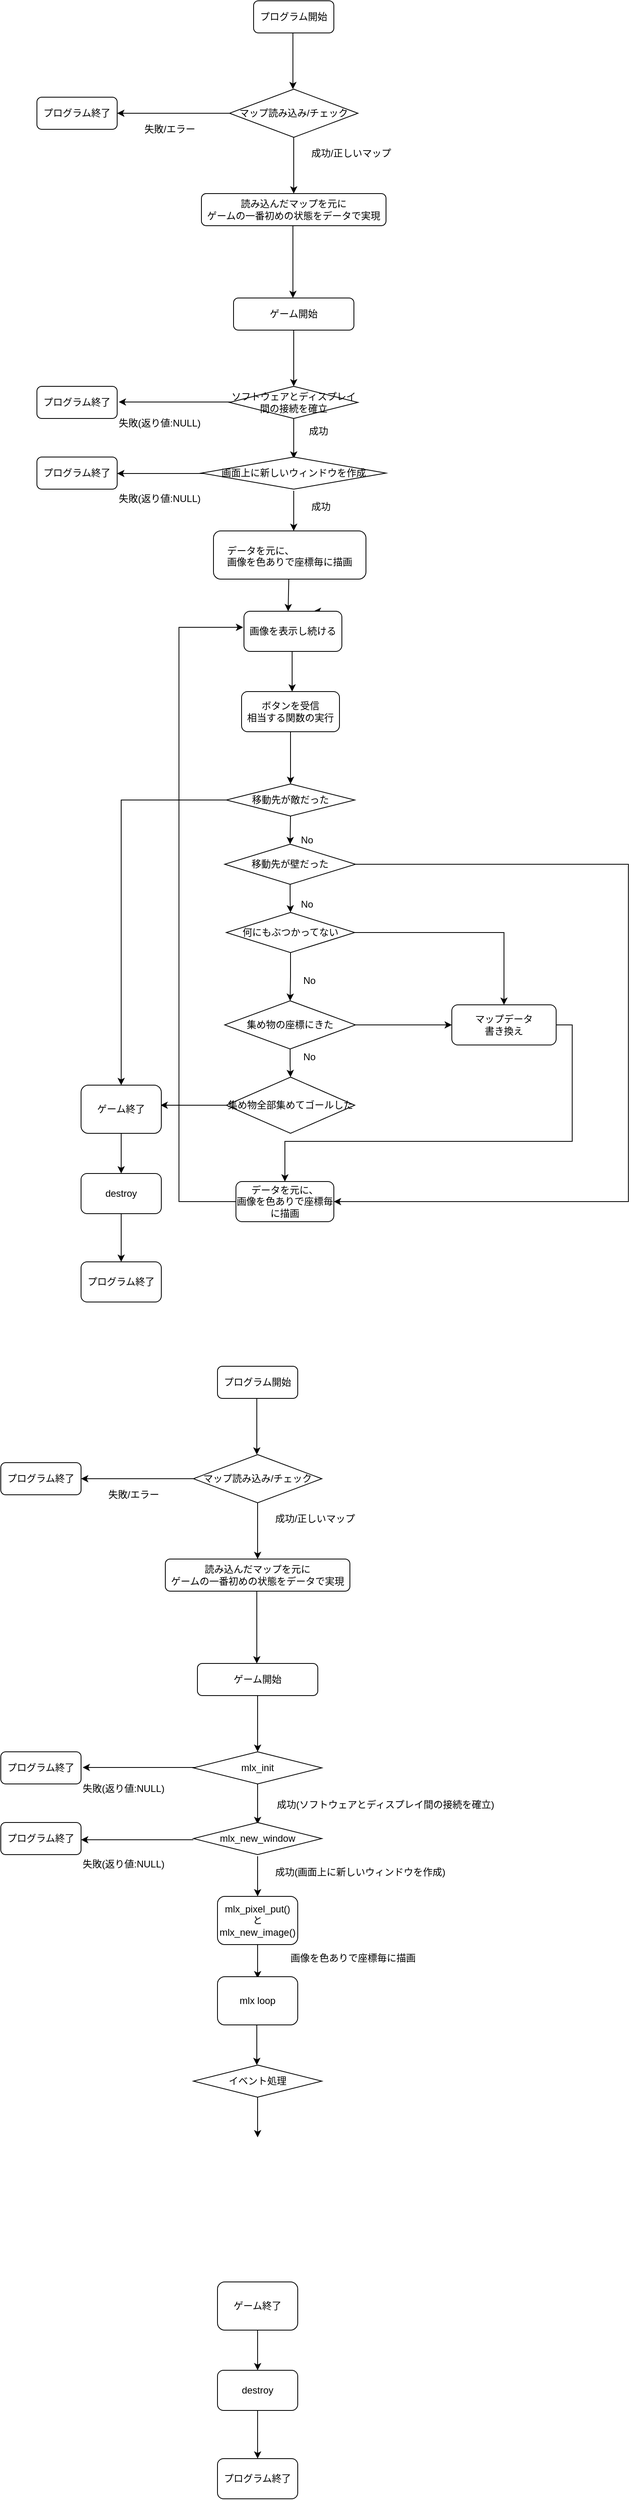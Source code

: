 <mxfile version="12.2.4" pages="1"><diagram id="u8pGbj2fn2ylAdxcIhY6" name="Page-1"><mxGraphModel dx="1166" dy="2993" grid="1" gridSize="10" guides="1" tooltips="1" connect="1" arrows="1" fold="1" page="1" pageScale="1" pageWidth="827" pageHeight="1169" math="0" shadow="0"><root><mxCell id="0"/><mxCell id="1" parent="0"/><mxCell id="3" value="プログラム開始" style="rounded=1;whiteSpace=wrap;html=1;" parent="1" vertex="1"><mxGeometry x="288" y="-180" width="100" height="40" as="geometry"/></mxCell><mxCell id="4" value="プログラム終了" style="rounded=1;whiteSpace=wrap;html=1;" parent="1" vertex="1"><mxGeometry x="288" y="1180" width="100" height="50" as="geometry"/></mxCell><mxCell id="6" value="mlx_init" style="rhombus;whiteSpace=wrap;html=1;" parent="1" vertex="1"><mxGeometry x="258" y="300" width="160" height="40" as="geometry"/></mxCell><mxCell id="7" value="" style="endArrow=classic;html=1;entryX=0.5;entryY=0;entryDx=0;entryDy=0;exitX=0.5;exitY=1;exitDx=0;exitDy=0;" parent="1" source="31" target="6" edge="1"><mxGeometry width="50" height="50" relative="1" as="geometry"><mxPoint x="338" y="250" as="sourcePoint"/><mxPoint x="388" y="70" as="targetPoint"/></mxGeometry></mxCell><mxCell id="9" value="成功(ソフトウェアとディスプレイ間の接続を確立)" style="text;html=1;resizable=0;points=[];autosize=1;align=left;verticalAlign=top;spacingTop=-4;" parent="1" vertex="1"><mxGeometry x="360" y="356" width="290" height="20" as="geometry"/></mxCell><mxCell id="11" value="失敗/エラー" style="text;html=1;resizable=0;points=[];autosize=1;align=left;verticalAlign=top;spacingTop=-4;" parent="1" vertex="1"><mxGeometry x="150" y="-30" width="80" height="20" as="geometry"/></mxCell><mxCell id="15" value="マップ読み込み/チェック" style="rhombus;whiteSpace=wrap;html=1;" parent="1" vertex="1"><mxGeometry x="258" y="-70" width="160" height="60" as="geometry"/></mxCell><mxCell id="16" value="" style="endArrow=classic;html=1;entryX=0.5;entryY=0;entryDx=0;entryDy=0;exitX=0.5;exitY=1;exitDx=0;exitDy=0;" parent="1" edge="1"><mxGeometry width="50" height="50" relative="1" as="geometry"><mxPoint x="338" y="-10" as="sourcePoint"/><mxPoint x="338" y="60" as="targetPoint"/></mxGeometry></mxCell><mxCell id="19" value="" style="endArrow=classic;html=1;entryX=0.5;entryY=0;entryDx=0;entryDy=0;exitX=0.5;exitY=1;exitDx=0;exitDy=0;" parent="1" edge="1"><mxGeometry width="50" height="50" relative="1" as="geometry"><mxPoint x="337" y="-140" as="sourcePoint"/><mxPoint x="337" y="-70" as="targetPoint"/></mxGeometry></mxCell><mxCell id="20" value="" style="endArrow=classic;html=1;exitX=0;exitY=0.5;exitDx=0;exitDy=0;" parent="1" source="15" edge="1"><mxGeometry width="50" height="50" relative="1" as="geometry"><mxPoint x="228" y="40" as="sourcePoint"/><mxPoint x="118" y="-40" as="targetPoint"/><Array as="points"><mxPoint x="168" y="-40"/></Array></mxGeometry></mxCell><mxCell id="21" value="プログラム終了" style="rounded=1;whiteSpace=wrap;html=1;" parent="1" vertex="1"><mxGeometry x="18" y="-60" width="100" height="40" as="geometry"/></mxCell><mxCell id="25" style="edgeStyle=orthogonalEdgeStyle;rounded=0;orthogonalLoop=1;jettySize=auto;html=1;entryX=0.5;entryY=0;entryDx=0;entryDy=0;" parent="1" edge="1"><mxGeometry relative="1" as="geometry"><mxPoint x="337" y="110" as="sourcePoint"/><mxPoint x="337" y="190" as="targetPoint"/><Array as="points"><mxPoint x="337" y="100"/><mxPoint x="337" y="100"/></Array></mxGeometry></mxCell><mxCell id="23" value="失敗(返り値:NULL)" style="text;html=1;resizable=0;points=[];autosize=1;align=left;verticalAlign=top;spacingTop=-4;" parent="1" vertex="1"><mxGeometry x="118" y="336" width="120" height="20" as="geometry"/></mxCell><mxCell id="24" value="成功/正しいマップ" style="text;html=1;resizable=0;points=[];autosize=1;align=left;verticalAlign=top;spacingTop=-4;" parent="1" vertex="1"><mxGeometry x="358" width="110" height="20" as="geometry"/></mxCell><mxCell id="26" value="" style="endArrow=classic;html=1;exitX=0;exitY=0.5;exitDx=0;exitDy=0;" parent="1" edge="1"><mxGeometry width="50" height="50" relative="1" as="geometry"><mxPoint x="260" y="319.5" as="sourcePoint"/><mxPoint x="120" y="319.5" as="targetPoint"/><Array as="points"><mxPoint x="170" y="319.5"/></Array></mxGeometry></mxCell><mxCell id="27" value="プログラム終了" style="rounded=1;whiteSpace=wrap;html=1;" parent="1" vertex="1"><mxGeometry x="18" y="300" width="100" height="40" as="geometry"/></mxCell><mxCell id="28" value="" style="endArrow=classic;html=1;entryX=0.5;entryY=0;entryDx=0;entryDy=0;exitX=0.5;exitY=1;exitDx=0;exitDy=0;" parent="1" edge="1"><mxGeometry width="50" height="50" relative="1" as="geometry"><mxPoint x="338" y="340" as="sourcePoint"/><mxPoint x="338" y="390" as="targetPoint"/></mxGeometry></mxCell><mxCell id="30" value="&lt;span style=&quot;white-space: normal&quot;&gt;読み込んだマップを元に&lt;/span&gt;&lt;br style=&quot;white-space: normal&quot;&gt;&lt;span style=&quot;white-space: normal&quot;&gt;ゲームの一番初めの状態をデータで実現&lt;/span&gt;" style="rounded=1;whiteSpace=wrap;html=1;" parent="1" vertex="1"><mxGeometry x="223" y="60" width="230" height="40" as="geometry"/></mxCell><mxCell id="31" value="ゲーム開始" style="rounded=1;whiteSpace=wrap;html=1;" parent="1" vertex="1"><mxGeometry x="263" y="190" width="150" height="40" as="geometry"/></mxCell><mxCell id="34" style="edgeStyle=orthogonalEdgeStyle;rounded=0;orthogonalLoop=1;jettySize=auto;html=1;entryX=0.5;entryY=0;entryDx=0;entryDy=0;" parent="1" source="32" target="33" edge="1"><mxGeometry relative="1" as="geometry"/></mxCell><mxCell id="32" value="ゲーム終了" style="rounded=1;whiteSpace=wrap;html=1;" parent="1" vertex="1"><mxGeometry x="288" y="960" width="100" height="60" as="geometry"/></mxCell><mxCell id="35" style="edgeStyle=orthogonalEdgeStyle;rounded=0;orthogonalLoop=1;jettySize=auto;html=1;entryX=0.5;entryY=0;entryDx=0;entryDy=0;" parent="1" source="33" target="4" edge="1"><mxGeometry relative="1" as="geometry"/></mxCell><mxCell id="33" value="destroy" style="rounded=1;whiteSpace=wrap;html=1;" parent="1" vertex="1"><mxGeometry x="288" y="1070" width="100" height="50" as="geometry"/></mxCell><mxCell id="55" style="edgeStyle=orthogonalEdgeStyle;rounded=0;orthogonalLoop=1;jettySize=auto;html=1;exitX=0.5;exitY=1;exitDx=0;exitDy=0;" parent="1" source="36" edge="1"><mxGeometry relative="1" as="geometry"><mxPoint x="338" y="780" as="targetPoint"/></mxGeometry></mxCell><mxCell id="36" value="イベント処理" style="rhombus;whiteSpace=wrap;html=1;" parent="1" vertex="1"><mxGeometry x="258" y="690" width="160" height="40" as="geometry"/></mxCell><mxCell id="37" value="" style="endArrow=classic;html=1;entryX=0.5;entryY=0;entryDx=0;entryDy=0;exitX=0.5;exitY=1;exitDx=0;exitDy=0;" parent="1" edge="1"><mxGeometry width="50" height="50" relative="1" as="geometry"><mxPoint x="338" y="430" as="sourcePoint"/><mxPoint x="338" y="480" as="targetPoint"/></mxGeometry></mxCell><mxCell id="38" value="成功(画面上に新しいウィンドウを作成)" style="text;html=1;resizable=0;points=[];autosize=1;align=left;verticalAlign=top;spacingTop=-4;" parent="1" vertex="1"><mxGeometry x="358" y="440" width="230" height="20" as="geometry"/></mxCell><mxCell id="39" value="失敗(返り値:NULL)" style="text;html=1;resizable=0;points=[];autosize=1;align=left;verticalAlign=top;spacingTop=-4;" parent="1" vertex="1"><mxGeometry x="118" y="430" width="120" height="20" as="geometry"/></mxCell><mxCell id="40" value="プログラム終了" style="rounded=1;whiteSpace=wrap;html=1;" parent="1" vertex="1"><mxGeometry x="18" y="388" width="100" height="40" as="geometry"/></mxCell><mxCell id="41" value="" style="endArrow=classic;html=1;exitX=0;exitY=0.5;exitDx=0;exitDy=0;" parent="1" edge="1"><mxGeometry width="50" height="50" relative="1" as="geometry"><mxPoint x="258" y="409.5" as="sourcePoint"/><mxPoint x="118" y="409.5" as="targetPoint"/><Array as="points"><mxPoint x="168" y="409.5"/></Array></mxGeometry></mxCell><mxCell id="44" value="mlx_pixel_put()&lt;br&gt;と&lt;br&gt;mlx_new_image()" style="rounded=1;whiteSpace=wrap;html=1;" parent="1" vertex="1"><mxGeometry x="288" y="480" width="100" height="60" as="geometry"/></mxCell><mxCell id="48" value="画像を色ありで座標毎に描画" style="text;html=1;resizable=0;points=[];autosize=1;align=left;verticalAlign=top;spacingTop=-4;" parent="1" vertex="1"><mxGeometry x="377" y="547" width="170" height="20" as="geometry"/></mxCell><mxCell id="49" value="" style="endArrow=classic;html=1;entryX=0.5;entryY=0;entryDx=0;entryDy=0;exitX=0.5;exitY=1;exitDx=0;exitDy=0;" parent="1" source="44" edge="1"><mxGeometry width="50" height="50" relative="1" as="geometry"><mxPoint x="338" y="550" as="sourcePoint"/><mxPoint x="338" y="582" as="targetPoint"/></mxGeometry></mxCell><mxCell id="50" value="" style="endArrow=classic;html=1;entryX=0.5;entryY=0;entryDx=0;entryDy=0;exitX=0.5;exitY=1;exitDx=0;exitDy=0;" parent="1" edge="1"><mxGeometry width="50" height="50" relative="1" as="geometry"><mxPoint x="337" y="640" as="sourcePoint"/><mxPoint x="337" y="690" as="targetPoint"/></mxGeometry></mxCell><mxCell id="52" style="edgeStyle=orthogonalEdgeStyle;rounded=0;orthogonalLoop=1;jettySize=auto;html=1;exitX=0.75;exitY=0;exitDx=0;exitDy=0;" parent="1" source="51" edge="1"><mxGeometry relative="1" as="geometry"><mxPoint x="363" y="580" as="targetPoint"/></mxGeometry></mxCell><mxCell id="51" value="mlx loop" style="rounded=1;whiteSpace=wrap;html=1;" parent="1" vertex="1"><mxGeometry x="288" y="580" width="100" height="60" as="geometry"/></mxCell><mxCell id="54" value="mlx_new_window" style="rhombus;whiteSpace=wrap;html=1;" parent="1" vertex="1"><mxGeometry x="258" y="388" width="160" height="40" as="geometry"/></mxCell><mxCell id="56" value="プログラム開始" style="rounded=1;whiteSpace=wrap;html=1;" parent="1" vertex="1"><mxGeometry x="333" y="-1880" width="100" height="40" as="geometry"/></mxCell><mxCell id="58" value="&lt;span style=&quot;text-align: left&quot;&gt;ソフトウェアとディスプレイ間の接続を確立&lt;/span&gt;" style="rhombus;whiteSpace=wrap;html=1;" parent="1" vertex="1"><mxGeometry x="303" y="-1400" width="160" height="40" as="geometry"/></mxCell><mxCell id="59" value="" style="endArrow=classic;html=1;entryX=0.5;entryY=0;entryDx=0;entryDy=0;exitX=0.5;exitY=1;exitDx=0;exitDy=0;" parent="1" source="74" target="58" edge="1"><mxGeometry width="50" height="50" relative="1" as="geometry"><mxPoint x="383" y="-1450" as="sourcePoint"/><mxPoint x="433" y="-1630" as="targetPoint"/></mxGeometry></mxCell><mxCell id="60" value="成功" style="text;html=1;resizable=0;points=[];autosize=1;align=left;verticalAlign=top;spacingTop=-4;" parent="1" vertex="1"><mxGeometry x="400" y="-1354" width="40" height="20" as="geometry"/></mxCell><mxCell id="61" value="失敗/エラー" style="text;html=1;resizable=0;points=[];autosize=1;align=left;verticalAlign=top;spacingTop=-4;" parent="1" vertex="1"><mxGeometry x="195" y="-1730" width="80" height="20" as="geometry"/></mxCell><mxCell id="62" value="マップ読み込み/チェック" style="rhombus;whiteSpace=wrap;html=1;" parent="1" vertex="1"><mxGeometry x="303" y="-1770" width="160" height="60" as="geometry"/></mxCell><mxCell id="63" value="" style="endArrow=classic;html=1;entryX=0.5;entryY=0;entryDx=0;entryDy=0;exitX=0.5;exitY=1;exitDx=0;exitDy=0;" parent="1" edge="1"><mxGeometry width="50" height="50" relative="1" as="geometry"><mxPoint x="383" y="-1710" as="sourcePoint"/><mxPoint x="383" y="-1640" as="targetPoint"/></mxGeometry></mxCell><mxCell id="64" value="" style="endArrow=classic;html=1;entryX=0.5;entryY=0;entryDx=0;entryDy=0;exitX=0.5;exitY=1;exitDx=0;exitDy=0;" parent="1" edge="1"><mxGeometry width="50" height="50" relative="1" as="geometry"><mxPoint x="382" y="-1840" as="sourcePoint"/><mxPoint x="382" y="-1770" as="targetPoint"/></mxGeometry></mxCell><mxCell id="65" value="" style="endArrow=classic;html=1;exitX=0;exitY=0.5;exitDx=0;exitDy=0;" parent="1" source="62" edge="1"><mxGeometry width="50" height="50" relative="1" as="geometry"><mxPoint x="273" y="-1660" as="sourcePoint"/><mxPoint x="163" y="-1740" as="targetPoint"/><Array as="points"><mxPoint x="213" y="-1740"/></Array></mxGeometry></mxCell><mxCell id="66" value="プログラム終了" style="rounded=1;whiteSpace=wrap;html=1;" parent="1" vertex="1"><mxGeometry x="63" y="-1760" width="100" height="40" as="geometry"/></mxCell><mxCell id="67" style="edgeStyle=orthogonalEdgeStyle;rounded=0;orthogonalLoop=1;jettySize=auto;html=1;entryX=0.5;entryY=0;entryDx=0;entryDy=0;" parent="1" edge="1"><mxGeometry relative="1" as="geometry"><mxPoint x="382" y="-1590" as="sourcePoint"/><mxPoint x="382" y="-1510" as="targetPoint"/><Array as="points"><mxPoint x="382" y="-1600"/><mxPoint x="382" y="-1600"/></Array></mxGeometry></mxCell><mxCell id="68" value="失敗(返り値:NULL)" style="text;html=1;resizable=0;points=[];autosize=1;align=left;verticalAlign=top;spacingTop=-4;" parent="1" vertex="1"><mxGeometry x="163" y="-1364" width="120" height="20" as="geometry"/></mxCell><mxCell id="69" value="成功/正しいマップ" style="text;html=1;resizable=0;points=[];autosize=1;align=left;verticalAlign=top;spacingTop=-4;" parent="1" vertex="1"><mxGeometry x="403" y="-1700" width="110" height="20" as="geometry"/></mxCell><mxCell id="70" value="" style="endArrow=classic;html=1;exitX=0;exitY=0.5;exitDx=0;exitDy=0;" parent="1" edge="1"><mxGeometry width="50" height="50" relative="1" as="geometry"><mxPoint x="305" y="-1380.5" as="sourcePoint"/><mxPoint x="165" y="-1380.5" as="targetPoint"/><Array as="points"><mxPoint x="215" y="-1380.5"/></Array></mxGeometry></mxCell><mxCell id="71" value="プログラム終了" style="rounded=1;whiteSpace=wrap;html=1;" parent="1" vertex="1"><mxGeometry x="63" y="-1400" width="100" height="40" as="geometry"/></mxCell><mxCell id="72" value="" style="endArrow=classic;html=1;entryX=0.5;entryY=0;entryDx=0;entryDy=0;exitX=0.5;exitY=1;exitDx=0;exitDy=0;" parent="1" edge="1"><mxGeometry width="50" height="50" relative="1" as="geometry"><mxPoint x="383" y="-1360" as="sourcePoint"/><mxPoint x="383" y="-1310" as="targetPoint"/></mxGeometry></mxCell><mxCell id="73" value="&lt;span style=&quot;white-space: normal&quot;&gt;読み込んだマップを元に&lt;/span&gt;&lt;br style=&quot;white-space: normal&quot;&gt;&lt;span style=&quot;white-space: normal&quot;&gt;ゲームの一番初めの状態をデータで実現&lt;/span&gt;" style="rounded=1;whiteSpace=wrap;html=1;" parent="1" vertex="1"><mxGeometry x="268" y="-1640" width="230" height="40" as="geometry"/></mxCell><mxCell id="74" value="ゲーム開始" style="rounded=1;whiteSpace=wrap;html=1;" parent="1" vertex="1"><mxGeometry x="308" y="-1510" width="150" height="40" as="geometry"/></mxCell><mxCell id="81" value="" style="endArrow=classic;html=1;entryX=0.5;entryY=0;entryDx=0;entryDy=0;exitX=0.5;exitY=1;exitDx=0;exitDy=0;" parent="1" edge="1"><mxGeometry width="50" height="50" relative="1" as="geometry"><mxPoint x="383" y="-1270" as="sourcePoint"/><mxPoint x="383" y="-1220" as="targetPoint"/></mxGeometry></mxCell><mxCell id="82" value="成功" style="text;html=1;resizable=0;points=[];autosize=1;align=left;verticalAlign=top;spacingTop=-4;" parent="1" vertex="1"><mxGeometry x="403" y="-1260" width="40" height="20" as="geometry"/></mxCell><mxCell id="83" value="失敗(返り値:NULL)" style="text;html=1;resizable=0;points=[];autosize=1;align=left;verticalAlign=top;spacingTop=-4;" parent="1" vertex="1"><mxGeometry x="163" y="-1270" width="120" height="20" as="geometry"/></mxCell><mxCell id="84" value="プログラム終了" style="rounded=1;whiteSpace=wrap;html=1;" parent="1" vertex="1"><mxGeometry x="63" y="-1312" width="100" height="40" as="geometry"/></mxCell><mxCell id="85" value="" style="endArrow=classic;html=1;exitX=0;exitY=0.5;exitDx=0;exitDy=0;" parent="1" edge="1"><mxGeometry width="50" height="50" relative="1" as="geometry"><mxPoint x="303" y="-1291.5" as="sourcePoint"/><mxPoint x="163" y="-1291.5" as="targetPoint"/><Array as="points"><mxPoint x="213" y="-1291.5"/></Array></mxGeometry></mxCell><mxCell id="88" value="" style="endArrow=classic;html=1;entryX=0.451;entryY=0;entryDx=0;entryDy=0;exitX=0.5;exitY=1;exitDx=0;exitDy=0;entryPerimeter=0;" parent="1" target="91" edge="1"><mxGeometry width="50" height="50" relative="1" as="geometry"><mxPoint x="377" y="-1169" as="sourcePoint"/><mxPoint x="377" y="-1127" as="targetPoint"/></mxGeometry></mxCell><mxCell id="89" value="" style="endArrow=classic;html=1;entryX=0.5;entryY=0;entryDx=0;entryDy=0;exitX=0.5;exitY=1;exitDx=0;exitDy=0;" parent="1" edge="1"><mxGeometry width="50" height="50" relative="1" as="geometry"><mxPoint x="381" y="-1070" as="sourcePoint"/><mxPoint x="381" y="-1020" as="targetPoint"/></mxGeometry></mxCell><mxCell id="90" style="edgeStyle=orthogonalEdgeStyle;rounded=0;orthogonalLoop=1;jettySize=auto;html=1;exitX=0.75;exitY=0;exitDx=0;exitDy=0;" parent="1" source="91" edge="1"><mxGeometry relative="1" as="geometry"><mxPoint x="408" y="-1120" as="targetPoint"/></mxGeometry></mxCell><mxCell id="91" value="画像を表示し続ける" style="rounded=1;whiteSpace=wrap;html=1;" parent="1" vertex="1"><mxGeometry x="321" y="-1120" width="122" height="50" as="geometry"/></mxCell><mxCell id="92" value="&lt;span style=&quot;text-align: left&quot;&gt;画面上に新しいウィンドウを作成&lt;/span&gt;" style="rhombus;whiteSpace=wrap;html=1;" parent="1" vertex="1"><mxGeometry x="268" y="-1312" width="230" height="40" as="geometry"/></mxCell><mxCell id="93" value="&lt;span style=&quot;color: rgba(0 , 0 , 0 , 0) ; font-family: monospace ; font-size: 0px&quot;&gt;%3CmxGraphModel%3E%3Croot%3E%3CmxCell%20id%3D%220%22%2F%3E%3CmxCell%20id%3D%221%22%20parent%3D%220%22%2F%3E%3CmxCell%20id%3D%222%22%20value%3D%22%E7%94%BB%E5%83%8F%E3%82%92%E8%89%B2%E3%81%82%E3%82%8A%E3%81%A7%E5%BA%A7%E6%A8%99%E6%AF%8E%E3%81%AB%E6%8F%8F%E7%94%BB%22%20style%3D%22text%3Bhtml%3D1%3Bresizable%3D0%3Bpoints%3D%5B%5D%3Bautosize%3D1%3Balign%3Dleft%3BverticalAlign%3Dtop%3BspacingTop%3D-4%3B%22%20vertex%3D%221%22%20parent%3D%221%22%3E%3CmxGeometry%20x%3D%22399%22%20y%3D%22-573%22%20width%3D%22170%22%20height%3D%2220%22%20as%3D%22geometry%22%2F%3E%3C%2FmxCell%3E%3C%2Froot%3E%3C%2FmxGraphModel%3E&lt;/span&gt;" style="rounded=1;whiteSpace=wrap;html=1;" parent="1" vertex="1"><mxGeometry x="283" y="-1220" width="190" height="60" as="geometry"/></mxCell><mxCell id="94" value="データを元に、&lt;br&gt;画像を色ありで座標毎に描画" style="text;html=1;resizable=0;points=[];autosize=1;align=left;verticalAlign=top;spacingTop=-4;" parent="1" vertex="1"><mxGeometry x="298" y="-1205" width="170" height="30" as="geometry"/></mxCell><mxCell id="100" style="edgeStyle=orthogonalEdgeStyle;rounded=0;orthogonalLoop=1;jettySize=auto;html=1;entryX=0.5;entryY=0;entryDx=0;entryDy=0;" parent="1" source="97" target="102" edge="1"><mxGeometry relative="1" as="geometry"><mxPoint x="379" y="-910" as="targetPoint"/></mxGeometry></mxCell><mxCell id="97" value="ボタンを受信&lt;br&gt;相当する関数の実行" style="rounded=1;whiteSpace=wrap;html=1;" parent="1" vertex="1"><mxGeometry x="318" y="-1020" width="122" height="50" as="geometry"/></mxCell><mxCell id="124" value="" style="edgeStyle=orthogonalEdgeStyle;rounded=0;orthogonalLoop=1;jettySize=auto;html=1;" parent="1" source="101" target="105" edge="1"><mxGeometry relative="1" as="geometry"/></mxCell><mxCell id="131" value="" style="edgeStyle=orthogonalEdgeStyle;rounded=0;orthogonalLoop=1;jettySize=auto;html=1;entryX=0;entryY=0.5;entryDx=0;entryDy=0;" parent="1" source="101" target="120" edge="1"><mxGeometry relative="1" as="geometry"><mxPoint x="540" y="-605" as="targetPoint"/></mxGeometry></mxCell><mxCell id="101" value="集め物の座標にきた" style="rhombus;whiteSpace=wrap;html=1;" parent="1" vertex="1"><mxGeometry x="297" y="-635" width="163" height="60" as="geometry"/></mxCell><mxCell id="121" style="edgeStyle=orthogonalEdgeStyle;rounded=0;orthogonalLoop=1;jettySize=auto;html=1;exitX=0.5;exitY=1;exitDx=0;exitDy=0;entryX=0.5;entryY=0;entryDx=0;entryDy=0;" parent="1" source="102" target="103" edge="1"><mxGeometry relative="1" as="geometry"/></mxCell><mxCell id="102" value="移動先が敵だった" style="rhombus;whiteSpace=wrap;html=1;" parent="1" vertex="1"><mxGeometry x="299" y="-905" width="160" height="40" as="geometry"/></mxCell><mxCell id="122" style="edgeStyle=orthogonalEdgeStyle;rounded=0;orthogonalLoop=1;jettySize=auto;html=1;entryX=0.5;entryY=0;entryDx=0;entryDy=0;" parent="1" source="103" target="104" edge="1"><mxGeometry relative="1" as="geometry"/></mxCell><mxCell id="145" value="" style="edgeStyle=orthogonalEdgeStyle;rounded=0;orthogonalLoop=1;jettySize=auto;html=1;" parent="1" source="103" target="108" edge="1"><mxGeometry relative="1" as="geometry"><mxPoint x="540" y="-805" as="targetPoint"/><Array as="points"><mxPoint x="800" y="-805"/><mxPoint x="800" y="-385"/></Array></mxGeometry></mxCell><mxCell id="147" value="" style="edgeStyle=orthogonalEdgeStyle;rounded=0;orthogonalLoop=1;jettySize=auto;html=1;entryX=0.5;entryY=0;entryDx=0;entryDy=0;exitX=0;exitY=0.5;exitDx=0;exitDy=0;" parent="1" source="102" target="141" edge="1"><mxGeometry relative="1" as="geometry"><mxPoint x="297" y="-880" as="sourcePoint"/><mxPoint x="217" y="-805" as="targetPoint"/></mxGeometry></mxCell><mxCell id="103" value="移動先が壁だった" style="rhombus;whiteSpace=wrap;html=1;" parent="1" vertex="1"><mxGeometry x="297" y="-830" width="163" height="50" as="geometry"/></mxCell><mxCell id="123" value="" style="edgeStyle=orthogonalEdgeStyle;rounded=0;orthogonalLoop=1;jettySize=auto;html=1;" parent="1" source="104" target="101" edge="1"><mxGeometry relative="1" as="geometry"/></mxCell><mxCell id="127" style="edgeStyle=orthogonalEdgeStyle;rounded=0;orthogonalLoop=1;jettySize=auto;html=1;entryX=0.5;entryY=0;entryDx=0;entryDy=0;" parent="1" source="104" target="120" edge="1"><mxGeometry relative="1" as="geometry"/></mxCell><mxCell id="104" value="何にもぶつかってない" style="rhombus;whiteSpace=wrap;html=1;" parent="1" vertex="1"><mxGeometry x="299" y="-745" width="160" height="50" as="geometry"/></mxCell><mxCell id="138" value="" style="edgeStyle=orthogonalEdgeStyle;rounded=0;orthogonalLoop=1;jettySize=auto;html=1;" parent="1" source="105" edge="1"><mxGeometry relative="1" as="geometry"><mxPoint x="217" y="-505" as="targetPoint"/></mxGeometry></mxCell><mxCell id="105" value="集め物全部集めてゴールした" style="rhombus;whiteSpace=wrap;html=1;" parent="1" vertex="1"><mxGeometry x="299" y="-540" width="160" height="70" as="geometry"/></mxCell><mxCell id="148" style="edgeStyle=orthogonalEdgeStyle;rounded=0;orthogonalLoop=1;jettySize=auto;html=1;" parent="1" source="108" edge="1"><mxGeometry relative="1" as="geometry"><mxPoint x="320" y="-1100" as="targetPoint"/><Array as="points"><mxPoint x="240" y="-385"/><mxPoint x="240" y="-1100"/></Array></mxGeometry></mxCell><mxCell id="108" value="&lt;span style=&quot;text-align: left&quot;&gt;データを元に、&lt;/span&gt;&lt;br style=&quot;text-align: left&quot;&gt;&lt;span style=&quot;text-align: left&quot;&gt;画像を色ありで座標毎に描画&lt;/span&gt;" style="rounded=1;whiteSpace=wrap;html=1;" parent="1" vertex="1"><mxGeometry x="311" y="-410" width="122" height="50" as="geometry"/></mxCell><mxCell id="109" value="No" style="text;html=1;resizable=0;points=[];autosize=1;align=left;verticalAlign=top;spacingTop=-4;" parent="1" vertex="1"><mxGeometry x="390" y="-845" width="30" height="20" as="geometry"/></mxCell><mxCell id="116" value="No" style="text;html=1;resizable=0;points=[];autosize=1;align=left;verticalAlign=top;spacingTop=-4;" parent="1" vertex="1"><mxGeometry x="390" y="-765" width="30" height="20" as="geometry"/></mxCell><mxCell id="117" value="No" style="text;html=1;resizable=0;points=[];autosize=1;align=left;verticalAlign=top;spacingTop=-4;" parent="1" vertex="1"><mxGeometry x="393" y="-670" width="30" height="20" as="geometry"/></mxCell><mxCell id="118" value="No" style="text;html=1;resizable=0;points=[];autosize=1;align=left;verticalAlign=top;spacingTop=-4;" parent="1" vertex="1"><mxGeometry x="393" y="-575" width="30" height="20" as="geometry"/></mxCell><mxCell id="134" value="" style="edgeStyle=orthogonalEdgeStyle;rounded=0;orthogonalLoop=1;jettySize=auto;html=1;entryX=0.5;entryY=0;entryDx=0;entryDy=0;" parent="1" source="120" target="108" edge="1"><mxGeometry relative="1" as="geometry"><mxPoint x="750" y="-380" as="targetPoint"/><Array as="points"><mxPoint x="730" y="-605"/><mxPoint x="730" y="-460"/><mxPoint x="372" y="-460"/></Array></mxGeometry></mxCell><mxCell id="120" value="マップデータ&lt;br&gt;書き換え" style="rounded=1;whiteSpace=wrap;html=1;" parent="1" vertex="1"><mxGeometry x="580" y="-630" width="130" height="50" as="geometry"/></mxCell><mxCell id="139" value="プログラム終了" style="rounded=1;whiteSpace=wrap;html=1;" parent="1" vertex="1"><mxGeometry x="118" y="-310" width="100" height="50" as="geometry"/></mxCell><mxCell id="140" style="edgeStyle=orthogonalEdgeStyle;rounded=0;orthogonalLoop=1;jettySize=auto;html=1;entryX=0.5;entryY=0;entryDx=0;entryDy=0;" parent="1" source="141" target="143" edge="1"><mxGeometry relative="1" as="geometry"/></mxCell><mxCell id="141" value="ゲーム終了" style="rounded=1;whiteSpace=wrap;html=1;" parent="1" vertex="1"><mxGeometry x="118" y="-530" width="100" height="60" as="geometry"/></mxCell><mxCell id="142" style="edgeStyle=orthogonalEdgeStyle;rounded=0;orthogonalLoop=1;jettySize=auto;html=1;entryX=0.5;entryY=0;entryDx=0;entryDy=0;" parent="1" source="143" target="139" edge="1"><mxGeometry relative="1" as="geometry"/></mxCell><mxCell id="143" value="destroy" style="rounded=1;whiteSpace=wrap;html=1;" parent="1" vertex="1"><mxGeometry x="118" y="-420" width="100" height="50" as="geometry"/></mxCell></root></mxGraphModel></diagram></mxfile>